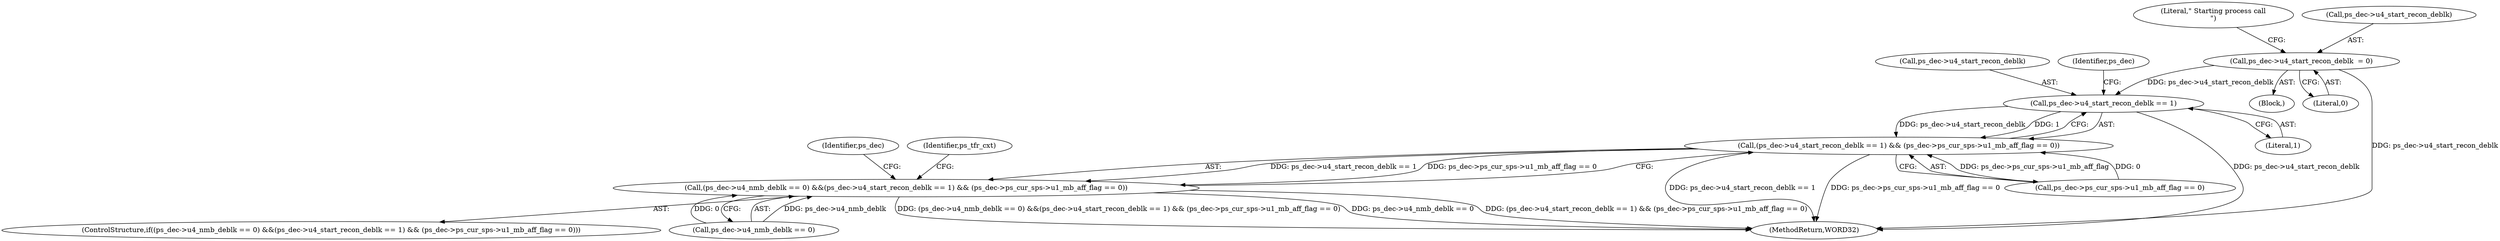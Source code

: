 digraph "0_Android_33ef7de9ddc8ea7eb9cbc440d1cf89957a0c267b@pointer" {
"1001652" [label="(Call,ps_dec->u4_start_recon_deblk == 1)"];
"1000963" [label="(Call,ps_dec->u4_start_recon_deblk  = 0)"];
"1001651" [label="(Call,(ps_dec->u4_start_recon_deblk == 1) && (ps_dec->ps_cur_sps->u1_mb_aff_flag == 0))"];
"1001645" [label="(Call,(ps_dec->u4_nmb_deblk == 0) &&(ps_dec->u4_start_recon_deblk == 1) && (ps_dec->ps_cur_sps->u1_mb_aff_flag == 0))"];
"1001656" [label="(Literal,1)"];
"1001644" [label="(ControlStructure,if((ps_dec->u4_nmb_deblk == 0) &&(ps_dec->u4_start_recon_deblk == 1) && (ps_dec->ps_cur_sps->u1_mb_aff_flag == 0)))"];
"1001653" [label="(Call,ps_dec->u4_start_recon_deblk)"];
"1001652" [label="(Call,ps_dec->u4_start_recon_deblk == 1)"];
"1000151" [label="(Block,)"];
"1001660" [label="(Identifier,ps_dec)"];
"1000969" [label="(Literal,\" Starting process call\n\")"];
"1001645" [label="(Call,(ps_dec->u4_nmb_deblk == 0) &&(ps_dec->u4_start_recon_deblk == 1) && (ps_dec->ps_cur_sps->u1_mb_aff_flag == 0))"];
"1000964" [label="(Call,ps_dec->u4_start_recon_deblk)"];
"1001733" [label="(Identifier,ps_dec)"];
"1001646" [label="(Call,ps_dec->u4_nmb_deblk == 0)"];
"1001670" [label="(Identifier,ps_tfr_cxt)"];
"1001651" [label="(Call,(ps_dec->u4_start_recon_deblk == 1) && (ps_dec->ps_cur_sps->u1_mb_aff_flag == 0))"];
"1000967" [label="(Literal,0)"];
"1000963" [label="(Call,ps_dec->u4_start_recon_deblk  = 0)"];
"1001657" [label="(Call,ps_dec->ps_cur_sps->u1_mb_aff_flag == 0)"];
"1002186" [label="(MethodReturn,WORD32)"];
"1001652" -> "1001651"  [label="AST: "];
"1001652" -> "1001656"  [label="CFG: "];
"1001653" -> "1001652"  [label="AST: "];
"1001656" -> "1001652"  [label="AST: "];
"1001660" -> "1001652"  [label="CFG: "];
"1001651" -> "1001652"  [label="CFG: "];
"1001652" -> "1002186"  [label="DDG: ps_dec->u4_start_recon_deblk"];
"1001652" -> "1001651"  [label="DDG: ps_dec->u4_start_recon_deblk"];
"1001652" -> "1001651"  [label="DDG: 1"];
"1000963" -> "1001652"  [label="DDG: ps_dec->u4_start_recon_deblk"];
"1000963" -> "1000151"  [label="AST: "];
"1000963" -> "1000967"  [label="CFG: "];
"1000964" -> "1000963"  [label="AST: "];
"1000967" -> "1000963"  [label="AST: "];
"1000969" -> "1000963"  [label="CFG: "];
"1000963" -> "1002186"  [label="DDG: ps_dec->u4_start_recon_deblk"];
"1001651" -> "1001645"  [label="AST: "];
"1001651" -> "1001657"  [label="CFG: "];
"1001657" -> "1001651"  [label="AST: "];
"1001645" -> "1001651"  [label="CFG: "];
"1001651" -> "1002186"  [label="DDG: ps_dec->u4_start_recon_deblk == 1"];
"1001651" -> "1002186"  [label="DDG: ps_dec->ps_cur_sps->u1_mb_aff_flag == 0"];
"1001651" -> "1001645"  [label="DDG: ps_dec->u4_start_recon_deblk == 1"];
"1001651" -> "1001645"  [label="DDG: ps_dec->ps_cur_sps->u1_mb_aff_flag == 0"];
"1001657" -> "1001651"  [label="DDG: ps_dec->ps_cur_sps->u1_mb_aff_flag"];
"1001657" -> "1001651"  [label="DDG: 0"];
"1001645" -> "1001644"  [label="AST: "];
"1001645" -> "1001646"  [label="CFG: "];
"1001646" -> "1001645"  [label="AST: "];
"1001670" -> "1001645"  [label="CFG: "];
"1001733" -> "1001645"  [label="CFG: "];
"1001645" -> "1002186"  [label="DDG: (ps_dec->u4_nmb_deblk == 0) &&(ps_dec->u4_start_recon_deblk == 1) && (ps_dec->ps_cur_sps->u1_mb_aff_flag == 0)"];
"1001645" -> "1002186"  [label="DDG: ps_dec->u4_nmb_deblk == 0"];
"1001645" -> "1002186"  [label="DDG: (ps_dec->u4_start_recon_deblk == 1) && (ps_dec->ps_cur_sps->u1_mb_aff_flag == 0)"];
"1001646" -> "1001645"  [label="DDG: ps_dec->u4_nmb_deblk"];
"1001646" -> "1001645"  [label="DDG: 0"];
}
